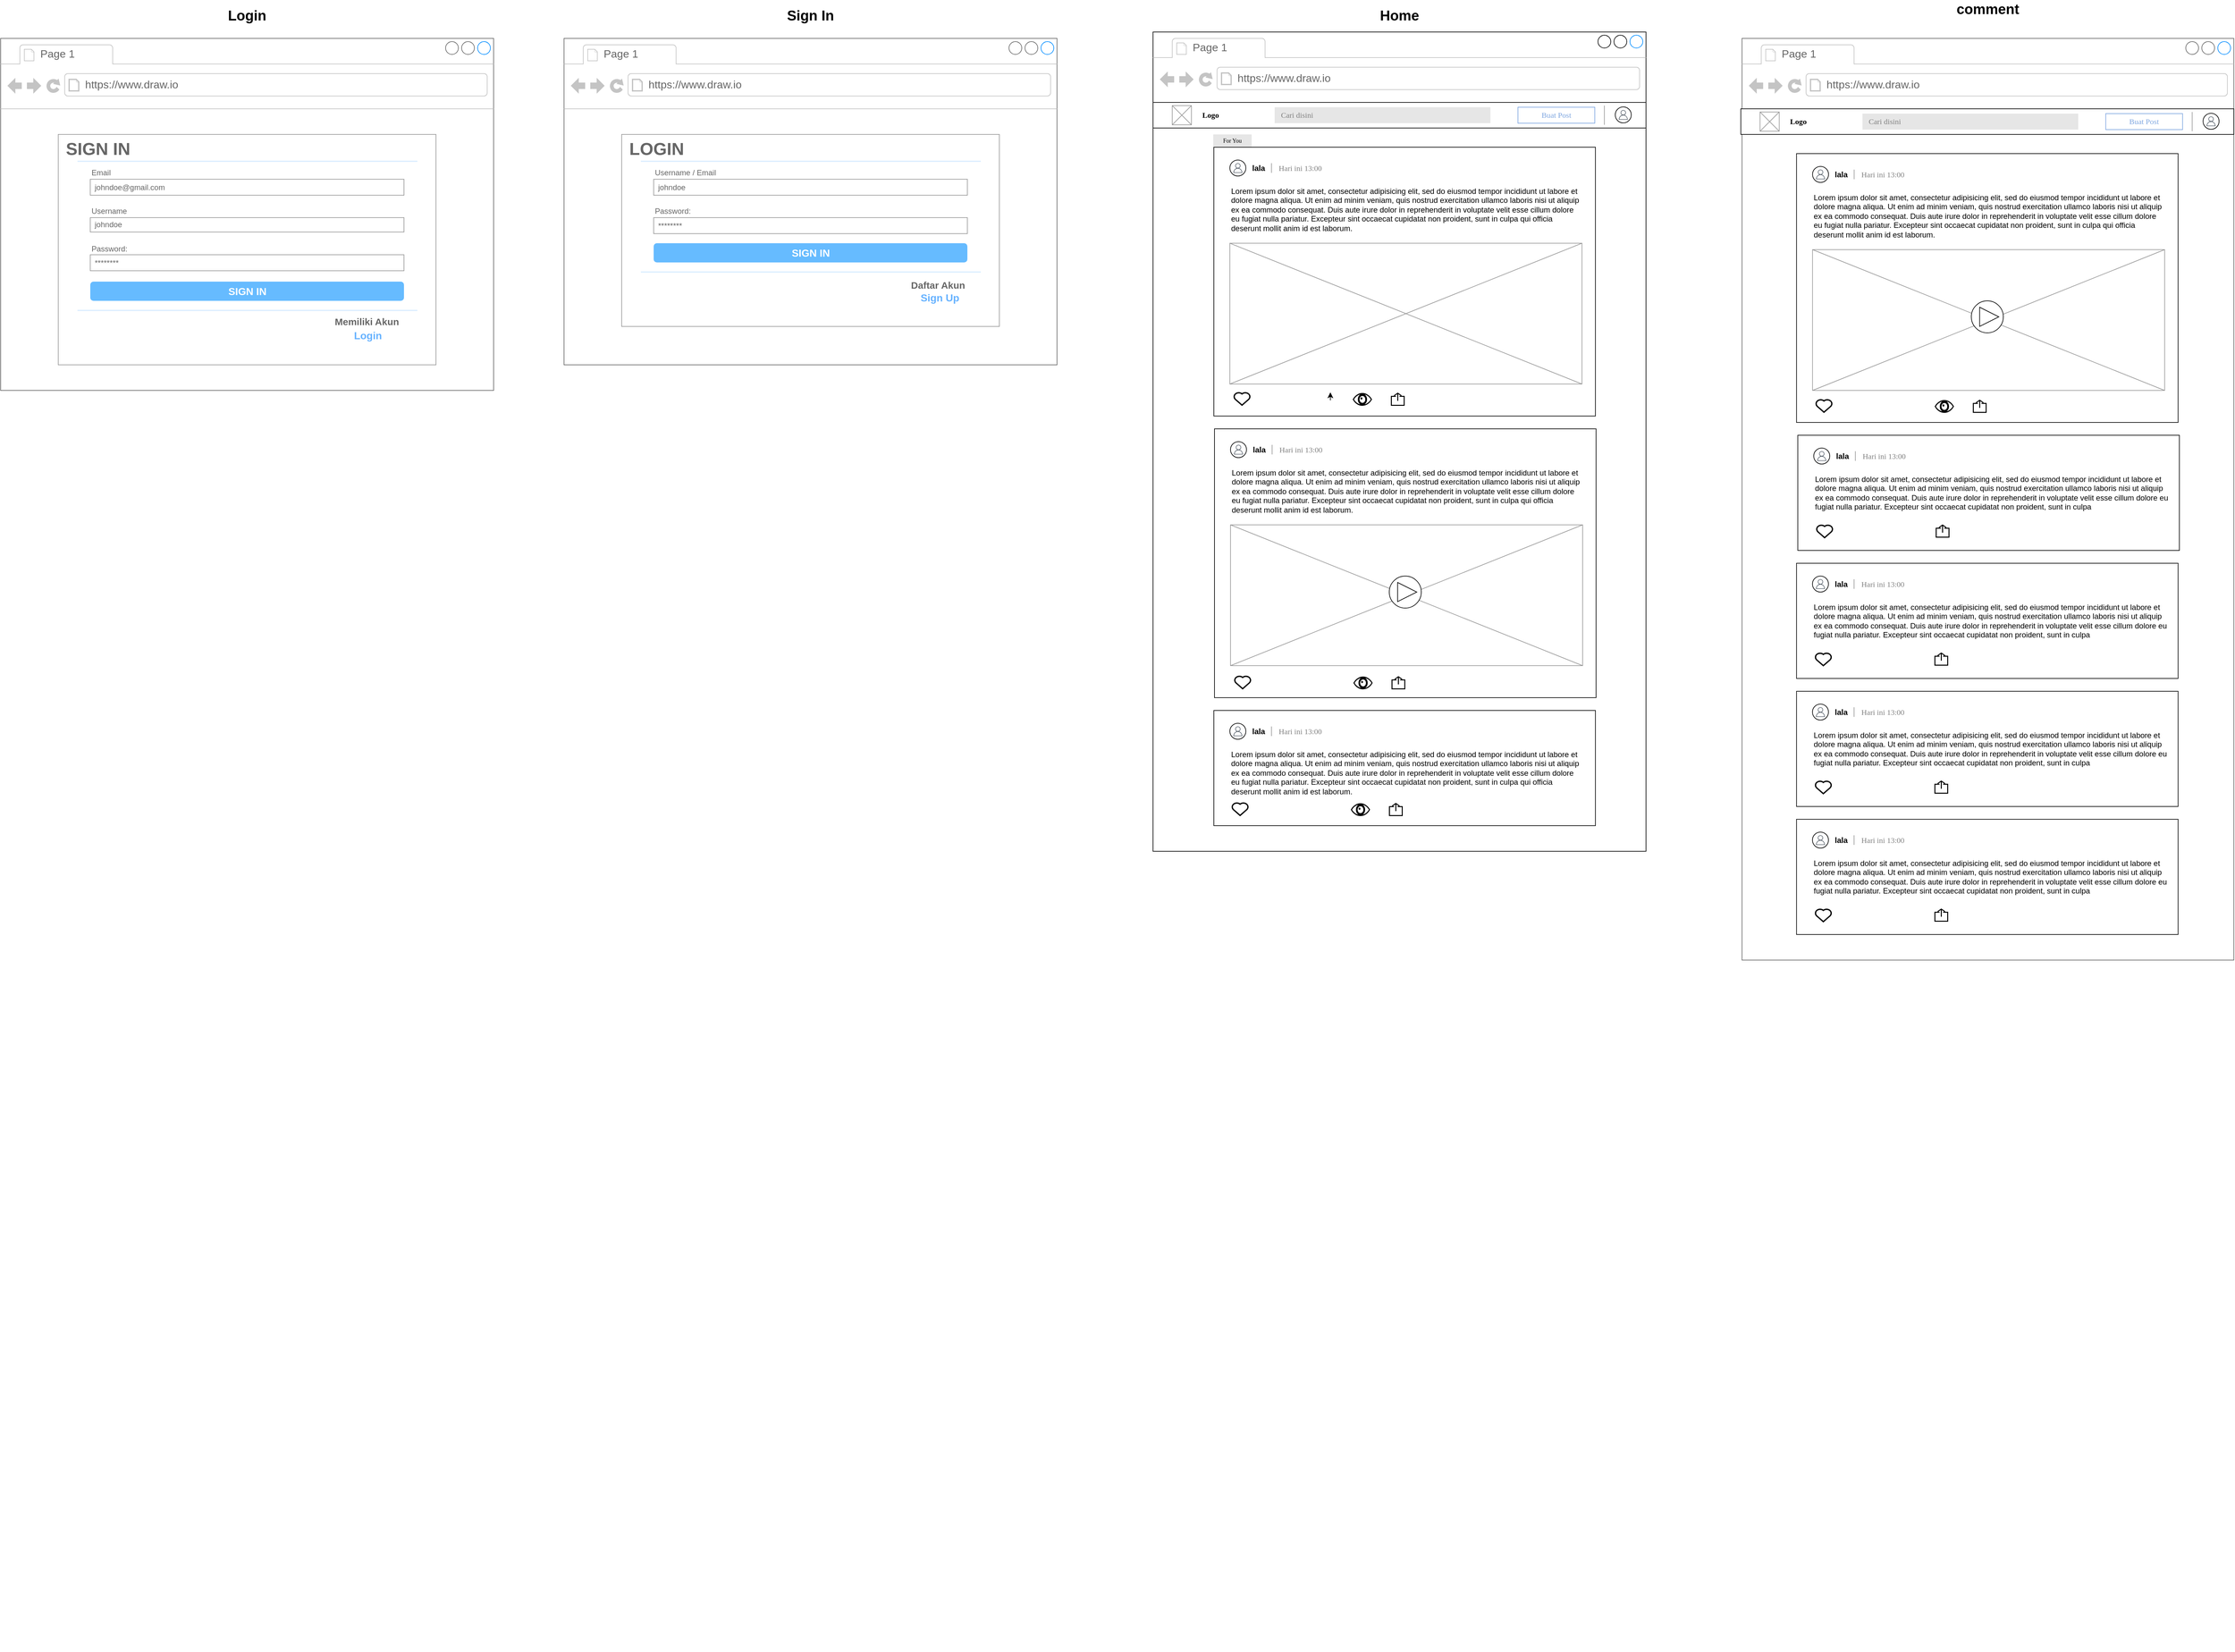 <mxfile version="24.8.3">
  <diagram name="Halaman-1" id="Q9kWaHQqX3te9JWz7AQ6">
    <mxGraphModel dx="7774" dy="3689" grid="1" gridSize="10" guides="1" tooltips="1" connect="1" arrows="1" fold="1" page="1" pageScale="1" pageWidth="827" pageHeight="1169" math="0" shadow="0">
      <root>
        <mxCell id="0" />
        <mxCell id="1" parent="0" />
        <mxCell id="Hyb_VPHY6Jzi_QFygk6Y-4" value="&#xa;  &#xa;    &#xa;      &#xa;        &#xa;        &#xa;&#xa;        &#xa;        &#xa;          &#xa;        &#xa;        &#xa;        &#xa;          &#xa;        &#xa;&#xa;        &#xa;          &#xa;        &#xa;&#xa;        &#xa;          &#xa;        &#xa;&#xa;        &#xa;          &#xa;        &#xa;&#xa;        &#xa;          &#xa;        &#xa;&#xa;        &#xa;        &#xa;          &#xa;        &#xa;        &#xa;        &#xa;          &#xa;        &#xa;&#xa;        &#xa;          &#xa;        &#xa;&#xa;        &#xa;          &#xa;        &#xa;&#xa;        &#xa;          &#xa;        &#xa;&#xa;        &#xa;        &#xa;          &#xa;        &#xa;        &#xa;        &#xa;          &#xa;        &#xa;&#xa;        &#xa;          &#xa;        &#xa;&#xa;        &#xa;          &#xa;        &#xa;&#xa;        &#xa;          &#xa;        &#xa;&#xa;        &#xa;        &#xa;          &#xa;        &#xa;        &#xa;        &#xa;          &#xa;        &#xa;&#xa;        &#xa;          &#xa;        &#xa;&#xa;        &#xa;          &#xa;        &#xa;&#xa;        &#xa;          &#xa;        &#xa;        &#xa;      &#xa;    &#xa;  &#xa;" style="text;whiteSpace=wrap;html=1;" parent="1" vertex="1">
          <mxGeometry y="-330" width="30" height="1760" as="geometry" />
        </mxCell>
        <mxCell id="Hyb_VPHY6Jzi_QFygk6Y-9" value="&#xa;  &#xa;    &#xa;      &#xa;        &#xa;        &#xa;&#xa;        &#xa;        &#xa;          &#xa;        &#xa;        &#xa;        &#xa;          &#xa;        &#xa;&#xa;        &#xa;          &#xa;        &#xa;&#xa;        &#xa;          &#xa;        &#xa;&#xa;        &#xa;          &#xa;        &#xa;&#xa;        &#xa;          &#xa;        &#xa;&#xa;        &#xa;        &#xa;          &#xa;        &#xa;        &#xa;        &#xa;          &#xa;        &#xa;&#xa;        &#xa;          &#xa;        &#xa;&#xa;        &#xa;          &#xa;        &#xa;&#xa;        &#xa;          &#xa;        &#xa;&#xa;        &#xa;        &#xa;          &#xa;        &#xa;        &#xa;        &#xa;          &#xa;        &#xa;&#xa;        &#xa;          &#xa;        &#xa;&#xa;        &#xa;          &#xa;        &#xa;&#xa;        &#xa;          &#xa;        &#xa;&#xa;        &#xa;        &#xa;          &#xa;        &#xa;        &#xa;        &#xa;          &#xa;        &#xa;&#xa;        &#xa;          &#xa;        &#xa;&#xa;        &#xa;          &#xa;        &#xa;&#xa;        &#xa;          &#xa;        &#xa;        &#xa;      &#xa;    &#xa;  &#xa;" style="text;whiteSpace=wrap;html=1;" parent="1" vertex="1">
          <mxGeometry width="30" height="1430" as="geometry" />
        </mxCell>
        <mxCell id="Hyb_VPHY6Jzi_QFygk6Y-70" value="" style="strokeWidth=1;shadow=0;dashed=0;align=center;shape=mxgraph.mockup.containers.browserWindow;rSize=0;strokeColor2=#008cff;strokeColor3=#c4c4c4;mainText=,;recursiveResize=0;fontColor=#FFFFFF;labelBackgroundColor=none;html=1;movable=1;resizable=1;rotatable=1;deletable=1;editable=1;locked=0;connectable=1;" parent="1" vertex="1">
          <mxGeometry x="20" y="-1100" width="770" height="1280" as="geometry" />
        </mxCell>
        <mxCell id="Hyb_VPHY6Jzi_QFygk6Y-71" value="Page 1" style="strokeWidth=1;shadow=0;dashed=0;align=center;html=1;shape=mxgraph.mockup.containers.anchor;fontSize=17;fontColor=#666666;align=left;whiteSpace=wrap;" parent="Hyb_VPHY6Jzi_QFygk6Y-70" vertex="1">
          <mxGeometry x="60" y="12" width="110" height="26" as="geometry" />
        </mxCell>
        <mxCell id="Hyb_VPHY6Jzi_QFygk6Y-72" value="https://www.draw.io" style="strokeWidth=1;shadow=0;dashed=0;align=center;html=1;shape=mxgraph.mockup.containers.anchor;rSize=0;fontSize=17;fontColor=#666666;align=left;" parent="Hyb_VPHY6Jzi_QFygk6Y-70" vertex="1">
          <mxGeometry x="130" y="60" width="250" height="26" as="geometry" />
        </mxCell>
        <mxCell id="vOpVxG7atplBVCTRrsSI-19" value="" style="verticalLabelPosition=bottom;verticalAlign=top;html=1;shape=mxgraph.basic.rect;fillColor2=none;strokeWidth=1;size=20;indent=5;movable=1;resizable=1;rotatable=1;deletable=1;editable=1;locked=0;connectable=1;" vertex="1" parent="Hyb_VPHY6Jzi_QFygk6Y-70">
          <mxGeometry x="96" y="620" width="596" height="420" as="geometry" />
        </mxCell>
        <mxCell id="vOpVxG7atplBVCTRrsSI-20" value="Lorem ipsum dolor sit amet, consectetur adipisicing elit, sed do eiusmod tempor incididunt ut labore et dolore magna aliqua. Ut enim ad minim veniam, quis nostrud exercitation ullamco laboris nisi ut aliquip ex ea commodo consequat. Duis aute irure dolor in reprehenderit in voluptate velit esse cillum dolore eu fugiat nulla pariatur. Excepteur sint occaecat cupidatat non proident, sunt in culpa qui officia deserunt mollit anim id est laborum.&lt;div&gt;&lt;br/&gt;&lt;/div&gt;" style="text;spacingTop=-5;whiteSpace=wrap;html=1;align=left;fontSize=12;fontFamily=Helvetica;fillColor=none;strokeColor=none;" vertex="1" parent="Hyb_VPHY6Jzi_QFygk6Y-70">
          <mxGeometry x="121" y="680" width="550" height="100" as="geometry" />
        </mxCell>
        <mxCell id="vOpVxG7atplBVCTRrsSI-21" value="" style="verticalLabelPosition=bottom;shadow=0;dashed=0;align=center;html=1;verticalAlign=top;strokeWidth=1;shape=mxgraph.mockup.graphics.simpleIcon;strokeColor=#999999;" vertex="1" parent="Hyb_VPHY6Jzi_QFygk6Y-70">
          <mxGeometry x="121" y="770" width="550" height="220" as="geometry" />
        </mxCell>
        <mxCell id="vOpVxG7atplBVCTRrsSI-22" value="" style="verticalLabelPosition=bottom;verticalAlign=top;html=1;shape=mxgraph.basic.heart;strokeWidth=2;" vertex="1" parent="Hyb_VPHY6Jzi_QFygk6Y-70">
          <mxGeometry x="127" y="1006" width="26" height="20" as="geometry" />
        </mxCell>
        <mxCell id="vOpVxG7atplBVCTRrsSI-23" value="" style="shape=image;verticalAlign=top;verticalLabelPosition=bottom;labelBackgroundColor=#ffffff;imageAspect=0;image=https://cdn4.iconfinder.com/data/icons/core-ui-outlined/32/outlined_dislike-128.png;html=1;fontSize=7;" vertex="1" parent="Hyb_VPHY6Jzi_QFygk6Y-70">
          <mxGeometry x="193" y="1006" width="30" height="25" as="geometry" />
        </mxCell>
        <mxCell id="vOpVxG7atplBVCTRrsSI-24" value="" style="shape=image;html=1;verticalAlign=top;verticalLabelPosition=bottom;labelBackgroundColor=#ffffff;imageAspect=0;aspect=fixed;image=https://cdn0.iconfinder.com/data/icons/google-material-design-3-0/48/ic_comment_48px-128.png" vertex="1" parent="Hyb_VPHY6Jzi_QFygk6Y-70">
          <mxGeometry x="253" y="1006" width="25" height="25" as="geometry" />
        </mxCell>
        <mxCell id="vOpVxG7atplBVCTRrsSI-25" value="" style="shape=mxgraph.signs.healthcare.eye;html=1;pointerEvents=1;fillColor=#000000;strokeColor=none;verticalLabelPosition=bottom;verticalAlign=top;align=center;direction=east;strokeWidth=5;" vertex="1" parent="Hyb_VPHY6Jzi_QFygk6Y-70">
          <mxGeometry x="313" y="1007" width="30" height="20" as="geometry" />
        </mxCell>
        <mxCell id="vOpVxG7atplBVCTRrsSI-26" value="" style="html=1;verticalLabelPosition=bottom;align=center;labelBackgroundColor=#ffffff;verticalAlign=top;strokeWidth=1.5;strokeColor=#000000;shadow=0;dashed=0;shape=mxgraph.ios7.icons.share;" vertex="1" parent="Hyb_VPHY6Jzi_QFygk6Y-70">
          <mxGeometry x="373" y="1007" width="20" height="19" as="geometry" />
        </mxCell>
        <mxCell id="vOpVxG7atplBVCTRrsSI-27" value="" style="group" vertex="1" connectable="0" parent="Hyb_VPHY6Jzi_QFygk6Y-70">
          <mxGeometry x="121" y="640" width="145" height="25" as="geometry" />
        </mxCell>
        <mxCell id="vOpVxG7atplBVCTRrsSI-28" value="" style="group" vertex="1" connectable="0" parent="vOpVxG7atplBVCTRrsSI-27">
          <mxGeometry width="30" height="25" as="geometry" />
        </mxCell>
        <mxCell id="vOpVxG7atplBVCTRrsSI-29" value="" style="ellipse;whiteSpace=wrap;html=1;aspect=fixed;" vertex="1" parent="vOpVxG7atplBVCTRrsSI-28">
          <mxGeometry width="25" height="25" as="geometry" />
        </mxCell>
        <mxCell id="vOpVxG7atplBVCTRrsSI-30" value="" style="sketch=0;outlineConnect=0;fontColor=#232F3E;gradientColor=none;fillColor=#232F3D;strokeColor=none;dashed=0;verticalLabelPosition=bottom;verticalAlign=top;align=center;html=1;fontSize=12;fontStyle=0;aspect=fixed;pointerEvents=1;shape=mxgraph.aws4.user;" vertex="1" parent="vOpVxG7atplBVCTRrsSI-28">
          <mxGeometry x="5" y="5" width="15" height="15" as="geometry" />
        </mxCell>
        <mxCell id="vOpVxG7atplBVCTRrsSI-31" value="lala" style="text;html=1;align=center;verticalAlign=middle;whiteSpace=wrap;rounded=0;fontFamily=Helvetica;fontStyle=1" vertex="1" parent="vOpVxG7atplBVCTRrsSI-27">
          <mxGeometry x="30" y="6.25" width="30" height="12.5" as="geometry" />
        </mxCell>
        <mxCell id="vOpVxG7atplBVCTRrsSI-32" value="&lt;font face=&quot;Times New Roman&quot;&gt;Hari ini 13:00&lt;/font&gt;" style="text;html=1;align=center;verticalAlign=middle;whiteSpace=wrap;rounded=0;fontColor=#808080;" vertex="1" parent="vOpVxG7atplBVCTRrsSI-27">
          <mxGeometry x="75" y="3.75" width="70" height="17.5" as="geometry" />
        </mxCell>
        <mxCell id="vOpVxG7atplBVCTRrsSI-33" value="" style="verticalLabelPosition=bottom;shadow=0;dashed=0;align=center;html=1;verticalAlign=top;strokeWidth=1;shape=mxgraph.mockup.markup.line;strokeColor=#999999;direction=north;" vertex="1" parent="vOpVxG7atplBVCTRrsSI-27">
          <mxGeometry x="60" y="5" width="10" height="15" as="geometry" />
        </mxCell>
        <mxCell id="vOpVxG7atplBVCTRrsSI-42" value="" style="group" vertex="1" connectable="0" parent="Hyb_VPHY6Jzi_QFygk6Y-70">
          <mxGeometry x="369" y="850" width="50" height="50" as="geometry" />
        </mxCell>
        <mxCell id="vOpVxG7atplBVCTRrsSI-39" value="" style="ellipse;whiteSpace=wrap;html=1;aspect=fixed;" vertex="1" parent="vOpVxG7atplBVCTRrsSI-42">
          <mxGeometry width="50" height="50" as="geometry" />
        </mxCell>
        <mxCell id="vOpVxG7atplBVCTRrsSI-38" value="" style="triangle;whiteSpace=wrap;html=1;strokeWidth=1.0;" vertex="1" parent="vOpVxG7atplBVCTRrsSI-42">
          <mxGeometry x="13" y="10" width="30" height="30" as="geometry" />
        </mxCell>
        <mxCell id="vOpVxG7atplBVCTRrsSI-60" value="" style="verticalLabelPosition=bottom;verticalAlign=top;html=1;shape=mxgraph.basic.rect;fillColor2=none;strokeWidth=1;size=20;indent=5;movable=1;resizable=1;rotatable=1;deletable=1;editable=1;locked=0;connectable=1;" vertex="1" parent="Hyb_VPHY6Jzi_QFygk6Y-70">
          <mxGeometry x="95" y="1060" width="596" height="180" as="geometry" />
        </mxCell>
        <mxCell id="vOpVxG7atplBVCTRrsSI-61" value="Lorem ipsum dolor sit amet, consectetur adipisicing elit, sed do eiusmod tempor incididunt ut labore et dolore magna aliqua. Ut enim ad minim veniam, quis nostrud exercitation ullamco laboris nisi ut aliquip ex ea commodo consequat. Duis aute irure dolor in reprehenderit in voluptate velit esse cillum dolore eu fugiat nulla pariatur. Excepteur sint occaecat cupidatat non proident, sunt in culpa qui officia deserunt mollit anim id est laborum.&lt;div&gt;&lt;br/&gt;&lt;/div&gt;" style="text;spacingTop=-5;whiteSpace=wrap;html=1;align=left;fontSize=12;fontFamily=Helvetica;fillColor=none;strokeColor=none;" vertex="1" parent="Hyb_VPHY6Jzi_QFygk6Y-70">
          <mxGeometry x="120" y="1120" width="550" height="100" as="geometry" />
        </mxCell>
        <mxCell id="vOpVxG7atplBVCTRrsSI-63" value="" style="verticalLabelPosition=bottom;verticalAlign=top;html=1;shape=mxgraph.basic.heart;strokeWidth=2;" vertex="1" parent="Hyb_VPHY6Jzi_QFygk6Y-70">
          <mxGeometry x="123" y="1204" width="26" height="20" as="geometry" />
        </mxCell>
        <mxCell id="vOpVxG7atplBVCTRrsSI-64" value="" style="shape=image;verticalAlign=top;verticalLabelPosition=bottom;labelBackgroundColor=#ffffff;imageAspect=0;image=https://cdn4.iconfinder.com/data/icons/core-ui-outlined/32/outlined_dislike-128.png;html=1;fontSize=7;" vertex="1" parent="Hyb_VPHY6Jzi_QFygk6Y-70">
          <mxGeometry x="189" y="1204" width="30" height="25" as="geometry" />
        </mxCell>
        <mxCell id="vOpVxG7atplBVCTRrsSI-65" value="" style="shape=image;html=1;verticalAlign=top;verticalLabelPosition=bottom;labelBackgroundColor=#ffffff;imageAspect=0;aspect=fixed;image=https://cdn0.iconfinder.com/data/icons/google-material-design-3-0/48/ic_comment_48px-128.png" vertex="1" parent="Hyb_VPHY6Jzi_QFygk6Y-70">
          <mxGeometry x="249" y="1204" width="25" height="25" as="geometry" />
        </mxCell>
        <mxCell id="vOpVxG7atplBVCTRrsSI-66" value="" style="shape=mxgraph.signs.healthcare.eye;html=1;pointerEvents=1;fillColor=#000000;strokeColor=none;verticalLabelPosition=bottom;verticalAlign=top;align=center;direction=east;strokeWidth=5;" vertex="1" parent="Hyb_VPHY6Jzi_QFygk6Y-70">
          <mxGeometry x="309" y="1205" width="30" height="20" as="geometry" />
        </mxCell>
        <mxCell id="vOpVxG7atplBVCTRrsSI-67" value="" style="html=1;verticalLabelPosition=bottom;align=center;labelBackgroundColor=#ffffff;verticalAlign=top;strokeWidth=1.5;strokeColor=#000000;shadow=0;dashed=0;shape=mxgraph.ios7.icons.share;" vertex="1" parent="Hyb_VPHY6Jzi_QFygk6Y-70">
          <mxGeometry x="369" y="1205" width="20" height="19" as="geometry" />
        </mxCell>
        <mxCell id="vOpVxG7atplBVCTRrsSI-68" value="" style="group" vertex="1" connectable="0" parent="Hyb_VPHY6Jzi_QFygk6Y-70">
          <mxGeometry x="120" y="1080" width="145" height="25" as="geometry" />
        </mxCell>
        <mxCell id="vOpVxG7atplBVCTRrsSI-69" value="" style="group" vertex="1" connectable="0" parent="vOpVxG7atplBVCTRrsSI-68">
          <mxGeometry width="30" height="25" as="geometry" />
        </mxCell>
        <mxCell id="vOpVxG7atplBVCTRrsSI-70" value="" style="ellipse;whiteSpace=wrap;html=1;aspect=fixed;" vertex="1" parent="vOpVxG7atplBVCTRrsSI-69">
          <mxGeometry width="25" height="25" as="geometry" />
        </mxCell>
        <mxCell id="vOpVxG7atplBVCTRrsSI-71" value="" style="sketch=0;outlineConnect=0;fontColor=#232F3E;gradientColor=none;fillColor=#232F3D;strokeColor=none;dashed=0;verticalLabelPosition=bottom;verticalAlign=top;align=center;html=1;fontSize=12;fontStyle=0;aspect=fixed;pointerEvents=1;shape=mxgraph.aws4.user;" vertex="1" parent="vOpVxG7atplBVCTRrsSI-69">
          <mxGeometry x="5" y="5" width="15" height="15" as="geometry" />
        </mxCell>
        <mxCell id="vOpVxG7atplBVCTRrsSI-72" value="lala" style="text;html=1;align=center;verticalAlign=middle;whiteSpace=wrap;rounded=0;fontFamily=Helvetica;fontStyle=1" vertex="1" parent="vOpVxG7atplBVCTRrsSI-68">
          <mxGeometry x="30" y="6.25" width="30" height="12.5" as="geometry" />
        </mxCell>
        <mxCell id="vOpVxG7atplBVCTRrsSI-73" value="&lt;font face=&quot;Times New Roman&quot;&gt;Hari ini 13:00&lt;/font&gt;" style="text;html=1;align=center;verticalAlign=middle;whiteSpace=wrap;rounded=0;fontColor=#808080;" vertex="1" parent="vOpVxG7atplBVCTRrsSI-68">
          <mxGeometry x="75" y="3.75" width="70" height="17.5" as="geometry" />
        </mxCell>
        <mxCell id="vOpVxG7atplBVCTRrsSI-74" value="" style="verticalLabelPosition=bottom;shadow=0;dashed=0;align=center;html=1;verticalAlign=top;strokeWidth=1;shape=mxgraph.mockup.markup.line;strokeColor=#999999;direction=north;" vertex="1" parent="vOpVxG7atplBVCTRrsSI-68">
          <mxGeometry x="60" y="5" width="10" height="15" as="geometry" />
        </mxCell>
        <mxCell id="Hyb_VPHY6Jzi_QFygk6Y-87" value="" style="rounded=0;whiteSpace=wrap;html=1;" parent="1" vertex="1">
          <mxGeometry x="20" y="-990" width="770" height="40" as="geometry" />
        </mxCell>
        <mxCell id="Hyb_VPHY6Jzi_QFygk6Y-88" value="" style="verticalLabelPosition=bottom;shadow=0;dashed=0;align=center;html=1;verticalAlign=top;strokeWidth=1;shape=mxgraph.mockup.graphics.simpleIcon;strokeColor=#999999;" parent="1" vertex="1">
          <mxGeometry x="50" y="-985" width="30" height="30" as="geometry" />
        </mxCell>
        <mxCell id="Hyb_VPHY6Jzi_QFygk6Y-97" value="" style="verticalLabelPosition=bottom;shadow=0;dashed=0;align=center;html=1;verticalAlign=top;strokeWidth=1;shape=mxgraph.mockup.markup.line;strokeColor=#999999;direction=north;" parent="1" vertex="1">
          <mxGeometry x="720" y="-985" width="10" height="30" as="geometry" />
        </mxCell>
        <mxCell id="Hyb_VPHY6Jzi_QFygk6Y-106" value="" style="group" parent="1" vertex="1" connectable="0">
          <mxGeometry x="590" y="-985" width="120" height="30" as="geometry" />
        </mxCell>
        <mxCell id="Hyb_VPHY6Jzi_QFygk6Y-90" value="" style="rounded=0;whiteSpace=wrap;html=1;strokeColor=#7EA6E0;" parent="Hyb_VPHY6Jzi_QFygk6Y-106" vertex="1">
          <mxGeometry y="2.5" width="120" height="25" as="geometry" />
        </mxCell>
        <mxCell id="Hyb_VPHY6Jzi_QFygk6Y-91" value="&lt;font face=&quot;Times New Roman&quot; color=&quot;#7ea6e0&quot;&gt;Buat Post&lt;/font&gt;" style="text;html=1;align=center;verticalAlign=middle;whiteSpace=wrap;rounded=0;" parent="Hyb_VPHY6Jzi_QFygk6Y-106" vertex="1">
          <mxGeometry x="25" width="70" height="30" as="geometry" />
        </mxCell>
        <mxCell id="Hyb_VPHY6Jzi_QFygk6Y-89" value="" style="rounded=0;whiteSpace=wrap;html=1;fillColor=#E6E6E6;strokeColor=none;fontColor=#666666;" parent="1" vertex="1">
          <mxGeometry x="210" y="-982.5" width="337" height="25" as="geometry" />
        </mxCell>
        <mxCell id="Hyb_VPHY6Jzi_QFygk6Y-103" value="" style="group" parent="1" vertex="1" connectable="0">
          <mxGeometry x="742" y="-983" width="30" height="25" as="geometry" />
        </mxCell>
        <mxCell id="Hyb_VPHY6Jzi_QFygk6Y-102" value="" style="ellipse;whiteSpace=wrap;html=1;aspect=fixed;" parent="Hyb_VPHY6Jzi_QFygk6Y-103" vertex="1">
          <mxGeometry width="25" height="25" as="geometry" />
        </mxCell>
        <mxCell id="Hyb_VPHY6Jzi_QFygk6Y-101" value="" style="sketch=0;outlineConnect=0;fontColor=#232F3E;gradientColor=none;fillColor=#232F3D;strokeColor=none;dashed=0;verticalLabelPosition=bottom;verticalAlign=top;align=center;html=1;fontSize=12;fontStyle=0;aspect=fixed;pointerEvents=1;shape=mxgraph.aws4.user;" parent="Hyb_VPHY6Jzi_QFygk6Y-103" vertex="1">
          <mxGeometry x="5" y="5" width="15" height="15" as="geometry" />
        </mxCell>
        <mxCell id="Hyb_VPHY6Jzi_QFygk6Y-107" value="&lt;font face=&quot;Times New Roman&quot;&gt;Cari disini&lt;/font&gt;" style="text;html=1;align=center;verticalAlign=middle;whiteSpace=wrap;rounded=0;fontColor=#808080;" parent="1" vertex="1">
          <mxGeometry x="210" y="-985.5" width="70" height="30" as="geometry" />
        </mxCell>
        <mxCell id="Hyb_VPHY6Jzi_QFygk6Y-108" value="&lt;font face=&quot;Times New Roman&quot;&gt;&lt;b&gt;Logo&lt;/b&gt;&lt;/font&gt;" style="text;html=1;align=center;verticalAlign=middle;whiteSpace=wrap;rounded=0;" parent="1" vertex="1">
          <mxGeometry x="80" y="-985" width="60" height="30" as="geometry" />
        </mxCell>
        <mxCell id="Hyb_VPHY6Jzi_QFygk6Y-111" value="" style="rounded=0;whiteSpace=wrap;html=1;fillColor=#E6E6E6;strokeColor=none;" parent="1" vertex="1">
          <mxGeometry x="114" y="-940" width="60" height="20" as="geometry" />
        </mxCell>
        <mxCell id="Hyb_VPHY6Jzi_QFygk6Y-112" value="For You" style="text;html=1;align=center;verticalAlign=middle;whiteSpace=wrap;rounded=0;fontFamily=Times New Roman;fontSize=9;" parent="1" vertex="1">
          <mxGeometry x="121" y="-937.5" width="46" height="15" as="geometry" />
        </mxCell>
        <mxCell id="Hyb_VPHY6Jzi_QFygk6Y-116" value="" style="verticalLabelPosition=bottom;verticalAlign=top;html=1;shape=mxgraph.basic.rect;fillColor2=none;strokeWidth=1;size=20;indent=5;movable=1;resizable=1;rotatable=1;deletable=1;editable=1;locked=0;connectable=1;container=0;" parent="1" vertex="1">
          <mxGeometry x="115" y="-920" width="596" height="420" as="geometry" />
        </mxCell>
        <mxCell id="Hyb_VPHY6Jzi_QFygk6Y-119" value="Lorem ipsum dolor sit amet, consectetur adipisicing elit, sed do eiusmod tempor incididunt ut labore et dolore magna aliqua. Ut enim ad minim veniam, quis nostrud exercitation ullamco laboris nisi ut aliquip ex ea commodo consequat. Duis aute irure dolor in reprehenderit in voluptate velit esse cillum dolore eu fugiat nulla pariatur. Excepteur sint occaecat cupidatat non proident, sunt in culpa qui officia deserunt mollit anim id est laborum.&lt;div&gt;&lt;br/&gt;&lt;/div&gt;" style="text;spacingTop=-5;whiteSpace=wrap;html=1;align=left;fontSize=12;fontFamily=Helvetica;fillColor=none;strokeColor=none;" parent="1" vertex="1">
          <mxGeometry x="140" y="-860" width="550" height="100" as="geometry" />
        </mxCell>
        <mxCell id="Hyb_VPHY6Jzi_QFygk6Y-120" value="" style="verticalLabelPosition=bottom;shadow=0;dashed=0;align=center;html=1;verticalAlign=top;strokeWidth=1;shape=mxgraph.mockup.graphics.simpleIcon;strokeColor=#999999;" parent="1" vertex="1">
          <mxGeometry x="140" y="-770" width="550" height="220" as="geometry" />
        </mxCell>
        <mxCell id="Hyb_VPHY6Jzi_QFygk6Y-132" value="&lt;font style=&quot;font-size: 22px;&quot;&gt;&lt;b&gt;Home&lt;/b&gt;&lt;/font&gt;" style="text;html=1;align=center;verticalAlign=middle;whiteSpace=wrap;rounded=0;" parent="1" vertex="1">
          <mxGeometry x="375" y="-1140" width="60" height="30" as="geometry" />
        </mxCell>
        <mxCell id="vOpVxG7atplBVCTRrsSI-5" value="" style="group" vertex="1" connectable="0" parent="1">
          <mxGeometry x="140" y="-900" width="145" height="25" as="geometry" />
        </mxCell>
        <mxCell id="Hyb_VPHY6Jzi_QFygk6Y-113" value="" style="group" parent="vOpVxG7atplBVCTRrsSI-5" vertex="1" connectable="0">
          <mxGeometry width="30" height="25" as="geometry" />
        </mxCell>
        <mxCell id="Hyb_VPHY6Jzi_QFygk6Y-114" value="" style="ellipse;whiteSpace=wrap;html=1;aspect=fixed;" parent="Hyb_VPHY6Jzi_QFygk6Y-113" vertex="1">
          <mxGeometry width="25" height="25" as="geometry" />
        </mxCell>
        <mxCell id="Hyb_VPHY6Jzi_QFygk6Y-115" value="" style="sketch=0;outlineConnect=0;fontColor=#232F3E;gradientColor=none;fillColor=#232F3D;strokeColor=none;dashed=0;verticalLabelPosition=bottom;verticalAlign=top;align=center;html=1;fontSize=12;fontStyle=0;aspect=fixed;pointerEvents=1;shape=mxgraph.aws4.user;" parent="Hyb_VPHY6Jzi_QFygk6Y-113" vertex="1">
          <mxGeometry x="5" y="5" width="15" height="15" as="geometry" />
        </mxCell>
        <mxCell id="Hyb_VPHY6Jzi_QFygk6Y-117" value="lala" style="text;html=1;align=center;verticalAlign=middle;whiteSpace=wrap;rounded=0;fontFamily=Helvetica;fontStyle=1" parent="vOpVxG7atplBVCTRrsSI-5" vertex="1">
          <mxGeometry x="30" y="6.25" width="30" height="12.5" as="geometry" />
        </mxCell>
        <mxCell id="Hyb_VPHY6Jzi_QFygk6Y-118" value="&lt;font face=&quot;Times New Roman&quot;&gt;Hari ini 13:00&lt;/font&gt;" style="text;html=1;align=center;verticalAlign=middle;whiteSpace=wrap;rounded=0;fontColor=#808080;" parent="vOpVxG7atplBVCTRrsSI-5" vertex="1">
          <mxGeometry x="75" y="3.75" width="70" height="17.5" as="geometry" />
        </mxCell>
        <mxCell id="vOpVxG7atplBVCTRrsSI-4" value="" style="verticalLabelPosition=bottom;shadow=0;dashed=0;align=center;html=1;verticalAlign=top;strokeWidth=1;shape=mxgraph.mockup.markup.line;strokeColor=#999999;direction=north;" vertex="1" parent="vOpVxG7atplBVCTRrsSI-5">
          <mxGeometry x="60" y="5" width="10" height="15" as="geometry" />
        </mxCell>
        <mxCell id="vOpVxG7atplBVCTRrsSI-96" value="" style="strokeWidth=1;shadow=0;dashed=0;align=center;html=1;shape=mxgraph.mockup.containers.browserWindow;rSize=0;strokeColor=#666666;strokeColor2=#008cff;strokeColor3=#c4c4c4;mainText=,;recursiveResize=0;" vertex="1" parent="1">
          <mxGeometry x="940" y="-1090" width="768.13" height="1440" as="geometry" />
        </mxCell>
        <mxCell id="vOpVxG7atplBVCTRrsSI-97" value="Page 1" style="strokeWidth=1;shadow=0;dashed=0;align=center;html=1;shape=mxgraph.mockup.containers.anchor;fontSize=17;fontColor=#666666;align=left;whiteSpace=wrap;" vertex="1" parent="vOpVxG7atplBVCTRrsSI-96">
          <mxGeometry x="60" y="12" width="110" height="26" as="geometry" />
        </mxCell>
        <mxCell id="vOpVxG7atplBVCTRrsSI-98" value="https://www.draw.io" style="strokeWidth=1;shadow=0;dashed=0;align=center;html=1;shape=mxgraph.mockup.containers.anchor;rSize=0;fontSize=17;fontColor=#666666;align=left;" vertex="1" parent="vOpVxG7atplBVCTRrsSI-96">
          <mxGeometry x="130" y="60" width="250" height="26" as="geometry" />
        </mxCell>
        <mxCell id="vOpVxG7atplBVCTRrsSI-99" value="" style="rounded=0;whiteSpace=wrap;html=1;" vertex="1" parent="vOpVxG7atplBVCTRrsSI-96">
          <mxGeometry x="-1.87" y="110" width="770" height="40" as="geometry" />
        </mxCell>
        <mxCell id="vOpVxG7atplBVCTRrsSI-100" value="" style="verticalLabelPosition=bottom;shadow=0;dashed=0;align=center;html=1;verticalAlign=top;strokeWidth=1;shape=mxgraph.mockup.graphics.simpleIcon;strokeColor=#999999;" vertex="1" parent="vOpVxG7atplBVCTRrsSI-96">
          <mxGeometry x="28.13" y="115" width="30" height="30" as="geometry" />
        </mxCell>
        <mxCell id="vOpVxG7atplBVCTRrsSI-101" value="" style="verticalLabelPosition=bottom;shadow=0;dashed=0;align=center;html=1;verticalAlign=top;strokeWidth=1;shape=mxgraph.mockup.markup.line;strokeColor=#999999;direction=north;" vertex="1" parent="vOpVxG7atplBVCTRrsSI-96">
          <mxGeometry x="698.13" y="115" width="10" height="30" as="geometry" />
        </mxCell>
        <mxCell id="vOpVxG7atplBVCTRrsSI-102" value="" style="group" vertex="1" connectable="0" parent="vOpVxG7atplBVCTRrsSI-96">
          <mxGeometry x="568.13" y="115" width="120" height="30" as="geometry" />
        </mxCell>
        <mxCell id="vOpVxG7atplBVCTRrsSI-103" value="" style="rounded=0;whiteSpace=wrap;html=1;strokeColor=#7EA6E0;" vertex="1" parent="vOpVxG7atplBVCTRrsSI-102">
          <mxGeometry y="2.5" width="120" height="25" as="geometry" />
        </mxCell>
        <mxCell id="vOpVxG7atplBVCTRrsSI-104" value="&lt;font face=&quot;Times New Roman&quot; color=&quot;#7ea6e0&quot;&gt;Buat Post&lt;/font&gt;" style="text;html=1;align=center;verticalAlign=middle;whiteSpace=wrap;rounded=0;" vertex="1" parent="vOpVxG7atplBVCTRrsSI-102">
          <mxGeometry x="25" width="70" height="30" as="geometry" />
        </mxCell>
        <mxCell id="vOpVxG7atplBVCTRrsSI-105" value="" style="rounded=0;whiteSpace=wrap;html=1;fillColor=#E6E6E6;strokeColor=none;fontColor=#666666;" vertex="1" parent="vOpVxG7atplBVCTRrsSI-96">
          <mxGeometry x="188.13" y="117.5" width="337" height="25" as="geometry" />
        </mxCell>
        <mxCell id="vOpVxG7atplBVCTRrsSI-106" value="" style="group" vertex="1" connectable="0" parent="vOpVxG7atplBVCTRrsSI-96">
          <mxGeometry x="720.13" y="117" width="30" height="25" as="geometry" />
        </mxCell>
        <mxCell id="vOpVxG7atplBVCTRrsSI-107" value="" style="ellipse;whiteSpace=wrap;html=1;aspect=fixed;" vertex="1" parent="vOpVxG7atplBVCTRrsSI-106">
          <mxGeometry width="25" height="25" as="geometry" />
        </mxCell>
        <mxCell id="vOpVxG7atplBVCTRrsSI-108" value="" style="sketch=0;outlineConnect=0;fontColor=#232F3E;gradientColor=none;fillColor=#232F3D;strokeColor=none;dashed=0;verticalLabelPosition=bottom;verticalAlign=top;align=center;html=1;fontSize=12;fontStyle=0;aspect=fixed;pointerEvents=1;shape=mxgraph.aws4.user;" vertex="1" parent="vOpVxG7atplBVCTRrsSI-106">
          <mxGeometry x="5" y="5" width="15" height="15" as="geometry" />
        </mxCell>
        <mxCell id="vOpVxG7atplBVCTRrsSI-109" value="&lt;font face=&quot;Times New Roman&quot;&gt;Cari disini&lt;/font&gt;" style="text;html=1;align=center;verticalAlign=middle;whiteSpace=wrap;rounded=0;fontColor=#808080;" vertex="1" parent="vOpVxG7atplBVCTRrsSI-96">
          <mxGeometry x="188.13" y="114.5" width="70" height="30" as="geometry" />
        </mxCell>
        <mxCell id="vOpVxG7atplBVCTRrsSI-110" value="&lt;font face=&quot;Times New Roman&quot;&gt;&lt;b&gt;Logo&lt;/b&gt;&lt;/font&gt;" style="text;html=1;align=center;verticalAlign=middle;whiteSpace=wrap;rounded=0;" vertex="1" parent="vOpVxG7atplBVCTRrsSI-96">
          <mxGeometry x="58.13" y="115" width="60" height="30" as="geometry" />
        </mxCell>
        <mxCell id="vOpVxG7atplBVCTRrsSI-78" value="" style="verticalLabelPosition=bottom;verticalAlign=top;html=1;shape=mxgraph.basic.rect;fillColor2=none;strokeWidth=1;size=20;indent=5;movable=1;resizable=1;rotatable=1;deletable=1;editable=1;locked=0;connectable=1;" vertex="1" parent="vOpVxG7atplBVCTRrsSI-96">
          <mxGeometry x="85.13" y="180" width="596" height="420" as="geometry" />
        </mxCell>
        <mxCell id="vOpVxG7atplBVCTRrsSI-79" value="Lorem ipsum dolor sit amet, consectetur adipisicing elit, sed do eiusmod tempor incididunt ut labore et dolore magna aliqua. Ut enim ad minim veniam, quis nostrud exercitation ullamco laboris nisi ut aliquip ex ea commodo consequat. Duis aute irure dolor in reprehenderit in voluptate velit esse cillum dolore eu fugiat nulla pariatur. Excepteur sint occaecat cupidatat non proident, sunt in culpa qui officia deserunt mollit anim id est laborum.&lt;div&gt;&lt;br/&gt;&lt;/div&gt;" style="text;spacingTop=-5;whiteSpace=wrap;html=1;align=left;fontSize=12;fontFamily=Helvetica;fillColor=none;strokeColor=none;" vertex="1" parent="vOpVxG7atplBVCTRrsSI-96">
          <mxGeometry x="110.13" y="240" width="550" height="100" as="geometry" />
        </mxCell>
        <mxCell id="vOpVxG7atplBVCTRrsSI-80" value="" style="verticalLabelPosition=bottom;shadow=0;dashed=0;align=center;html=1;verticalAlign=top;strokeWidth=1;shape=mxgraph.mockup.graphics.simpleIcon;strokeColor=#999999;" vertex="1" parent="vOpVxG7atplBVCTRrsSI-96">
          <mxGeometry x="110.13" y="330" width="550" height="220" as="geometry" />
        </mxCell>
        <mxCell id="vOpVxG7atplBVCTRrsSI-86" value="" style="group" vertex="1" connectable="0" parent="vOpVxG7atplBVCTRrsSI-96">
          <mxGeometry x="110.13" y="200" width="145" height="25" as="geometry" />
        </mxCell>
        <mxCell id="vOpVxG7atplBVCTRrsSI-87" value="" style="group" vertex="1" connectable="0" parent="vOpVxG7atplBVCTRrsSI-86">
          <mxGeometry width="30" height="25" as="geometry" />
        </mxCell>
        <mxCell id="vOpVxG7atplBVCTRrsSI-88" value="" style="ellipse;whiteSpace=wrap;html=1;aspect=fixed;" vertex="1" parent="vOpVxG7atplBVCTRrsSI-87">
          <mxGeometry width="25" height="25" as="geometry" />
        </mxCell>
        <mxCell id="vOpVxG7atplBVCTRrsSI-89" value="" style="sketch=0;outlineConnect=0;fontColor=#232F3E;gradientColor=none;fillColor=#232F3D;strokeColor=none;dashed=0;verticalLabelPosition=bottom;verticalAlign=top;align=center;html=1;fontSize=12;fontStyle=0;aspect=fixed;pointerEvents=1;shape=mxgraph.aws4.user;" vertex="1" parent="vOpVxG7atplBVCTRrsSI-87">
          <mxGeometry x="5" y="5" width="15" height="15" as="geometry" />
        </mxCell>
        <mxCell id="vOpVxG7atplBVCTRrsSI-90" value="lala" style="text;html=1;align=center;verticalAlign=middle;whiteSpace=wrap;rounded=0;fontFamily=Helvetica;fontStyle=1" vertex="1" parent="vOpVxG7atplBVCTRrsSI-86">
          <mxGeometry x="30" y="6.25" width="30" height="12.5" as="geometry" />
        </mxCell>
        <mxCell id="vOpVxG7atplBVCTRrsSI-91" value="&lt;font face=&quot;Times New Roman&quot;&gt;Hari ini 13:00&lt;/font&gt;" style="text;html=1;align=center;verticalAlign=middle;whiteSpace=wrap;rounded=0;fontColor=#808080;" vertex="1" parent="vOpVxG7atplBVCTRrsSI-86">
          <mxGeometry x="75" y="3.75" width="70" height="17.5" as="geometry" />
        </mxCell>
        <mxCell id="vOpVxG7atplBVCTRrsSI-92" value="" style="verticalLabelPosition=bottom;shadow=0;dashed=0;align=center;html=1;verticalAlign=top;strokeWidth=1;shape=mxgraph.mockup.markup.line;strokeColor=#999999;direction=north;" vertex="1" parent="vOpVxG7atplBVCTRrsSI-86">
          <mxGeometry x="60" y="5" width="10" height="15" as="geometry" />
        </mxCell>
        <mxCell id="vOpVxG7atplBVCTRrsSI-93" value="" style="group" vertex="1" connectable="0" parent="vOpVxG7atplBVCTRrsSI-96">
          <mxGeometry x="358.13" y="410" width="50" height="50" as="geometry" />
        </mxCell>
        <mxCell id="vOpVxG7atplBVCTRrsSI-94" value="" style="ellipse;whiteSpace=wrap;html=1;aspect=fixed;" vertex="1" parent="vOpVxG7atplBVCTRrsSI-93">
          <mxGeometry width="50" height="50" as="geometry" />
        </mxCell>
        <mxCell id="vOpVxG7atplBVCTRrsSI-95" value="" style="triangle;whiteSpace=wrap;html=1;strokeWidth=1.0;" vertex="1" parent="vOpVxG7atplBVCTRrsSI-93">
          <mxGeometry x="13" y="10" width="30" height="30" as="geometry" />
        </mxCell>
        <mxCell id="vOpVxG7atplBVCTRrsSI-163" value="" style="group" vertex="1" connectable="0" parent="vOpVxG7atplBVCTRrsSI-96">
          <mxGeometry x="115.0" y="564" width="266" height="25" as="geometry" />
        </mxCell>
        <mxCell id="vOpVxG7atplBVCTRrsSI-81" value="" style="verticalLabelPosition=bottom;verticalAlign=top;html=1;shape=mxgraph.basic.heart;strokeWidth=2;" vertex="1" parent="vOpVxG7atplBVCTRrsSI-163">
          <mxGeometry width="26" height="20" as="geometry" />
        </mxCell>
        <mxCell id="vOpVxG7atplBVCTRrsSI-82" value="" style="shape=image;verticalAlign=top;verticalLabelPosition=bottom;labelBackgroundColor=#ffffff;imageAspect=0;image=https://cdn4.iconfinder.com/data/icons/core-ui-outlined/32/outlined_dislike-128.png;html=1;fontSize=7;" vertex="1" parent="vOpVxG7atplBVCTRrsSI-163">
          <mxGeometry x="66" width="30" height="25" as="geometry" />
        </mxCell>
        <mxCell id="vOpVxG7atplBVCTRrsSI-83" value="" style="shape=image;html=1;verticalAlign=top;verticalLabelPosition=bottom;labelBackgroundColor=#ffffff;imageAspect=0;aspect=fixed;image=https://cdn0.iconfinder.com/data/icons/google-material-design-3-0/48/ic_comment_48px-128.png" vertex="1" parent="vOpVxG7atplBVCTRrsSI-163">
          <mxGeometry x="126" width="25" height="25" as="geometry" />
        </mxCell>
        <mxCell id="vOpVxG7atplBVCTRrsSI-84" value="" style="shape=mxgraph.signs.healthcare.eye;html=1;pointerEvents=1;fillColor=#000000;strokeColor=none;verticalLabelPosition=bottom;verticalAlign=top;align=center;direction=east;strokeWidth=5;" vertex="1" parent="vOpVxG7atplBVCTRrsSI-163">
          <mxGeometry x="186" y="1" width="30" height="20" as="geometry" />
        </mxCell>
        <mxCell id="vOpVxG7atplBVCTRrsSI-85" value="" style="html=1;verticalLabelPosition=bottom;align=center;labelBackgroundColor=#ffffff;verticalAlign=top;strokeWidth=1.5;strokeColor=#000000;shadow=0;dashed=0;shape=mxgraph.ios7.icons.share;" vertex="1" parent="vOpVxG7atplBVCTRrsSI-163">
          <mxGeometry x="246" y="1" width="20" height="19" as="geometry" />
        </mxCell>
        <mxCell id="vOpVxG7atplBVCTRrsSI-124" value="" style="verticalLabelPosition=bottom;verticalAlign=top;html=1;shape=mxgraph.basic.rect;fillColor2=none;strokeWidth=1;size=20;indent=5;movable=1;resizable=1;rotatable=1;deletable=1;editable=1;locked=0;connectable=1;" vertex="1" parent="vOpVxG7atplBVCTRrsSI-96">
          <mxGeometry x="87.13" y="620" width="596" height="180" as="geometry" />
        </mxCell>
        <mxCell id="vOpVxG7atplBVCTRrsSI-141" value="Lorem ipsum dolor sit amet, consectetur adipisicing elit, sed do eiusmod tempor incididunt ut labore et dolore magna aliqua. Ut enim ad minim veniam, quis nostrud exercitation ullamco laboris nisi ut aliquip ex ea commodo consequat. Duis aute irure dolor in reprehenderit in voluptate velit esse cillum dolore eu fugiat nulla pariatur. Excepteur sint occaecat cupidatat non proident, sunt in culpa&amp;nbsp;" style="text;spacingTop=-5;whiteSpace=wrap;html=1;align=left;fontSize=12;fontFamily=Helvetica;fillColor=none;strokeColor=none;" vertex="1" parent="vOpVxG7atplBVCTRrsSI-96">
          <mxGeometry x="112.13" y="680" width="559.87" height="70" as="geometry" />
        </mxCell>
        <mxCell id="vOpVxG7atplBVCTRrsSI-164" value="" style="group" vertex="1" connectable="0" parent="vOpVxG7atplBVCTRrsSI-96">
          <mxGeometry x="116.0" y="760" width="266" height="25" as="geometry" />
        </mxCell>
        <mxCell id="vOpVxG7atplBVCTRrsSI-165" value="" style="verticalLabelPosition=bottom;verticalAlign=top;html=1;shape=mxgraph.basic.heart;strokeWidth=2;" vertex="1" parent="vOpVxG7atplBVCTRrsSI-164">
          <mxGeometry width="26" height="20" as="geometry" />
        </mxCell>
        <mxCell id="vOpVxG7atplBVCTRrsSI-166" value="" style="shape=image;verticalAlign=top;verticalLabelPosition=bottom;labelBackgroundColor=#ffffff;imageAspect=0;image=https://cdn4.iconfinder.com/data/icons/core-ui-outlined/32/outlined_dislike-128.png;html=1;fontSize=7;" vertex="1" parent="vOpVxG7atplBVCTRrsSI-164">
          <mxGeometry x="66" width="30" height="25" as="geometry" />
        </mxCell>
        <mxCell id="vOpVxG7atplBVCTRrsSI-167" value="" style="shape=image;html=1;verticalAlign=top;verticalLabelPosition=bottom;labelBackgroundColor=#ffffff;imageAspect=0;aspect=fixed;image=https://cdn0.iconfinder.com/data/icons/google-material-design-3-0/48/ic_comment_48px-128.png" vertex="1" parent="vOpVxG7atplBVCTRrsSI-164">
          <mxGeometry x="126" width="25" height="25" as="geometry" />
        </mxCell>
        <mxCell id="vOpVxG7atplBVCTRrsSI-169" value="" style="html=1;verticalLabelPosition=bottom;align=center;labelBackgroundColor=#ffffff;verticalAlign=top;strokeWidth=1.5;strokeColor=#000000;shadow=0;dashed=0;shape=mxgraph.ios7.icons.share;" vertex="1" parent="vOpVxG7atplBVCTRrsSI-96">
          <mxGeometry x="303.0" y="760" width="20" height="19" as="geometry" />
        </mxCell>
        <mxCell id="vOpVxG7atplBVCTRrsSI-133" value="" style="group" vertex="1" connectable="0" parent="vOpVxG7atplBVCTRrsSI-96">
          <mxGeometry x="112.0" y="640" width="145" height="25" as="geometry" />
        </mxCell>
        <mxCell id="vOpVxG7atplBVCTRrsSI-134" value="" style="group" vertex="1" connectable="0" parent="vOpVxG7atplBVCTRrsSI-133">
          <mxGeometry width="30" height="25" as="geometry" />
        </mxCell>
        <mxCell id="vOpVxG7atplBVCTRrsSI-135" value="" style="ellipse;whiteSpace=wrap;html=1;aspect=fixed;" vertex="1" parent="vOpVxG7atplBVCTRrsSI-134">
          <mxGeometry width="25" height="25" as="geometry" />
        </mxCell>
        <mxCell id="vOpVxG7atplBVCTRrsSI-136" value="" style="sketch=0;outlineConnect=0;fontColor=#232F3E;gradientColor=none;fillColor=#232F3D;strokeColor=none;dashed=0;verticalLabelPosition=bottom;verticalAlign=top;align=center;html=1;fontSize=12;fontStyle=0;aspect=fixed;pointerEvents=1;shape=mxgraph.aws4.user;" vertex="1" parent="vOpVxG7atplBVCTRrsSI-134">
          <mxGeometry x="5" y="5" width="15" height="15" as="geometry" />
        </mxCell>
        <mxCell id="vOpVxG7atplBVCTRrsSI-137" value="lala" style="text;html=1;align=center;verticalAlign=middle;whiteSpace=wrap;rounded=0;fontFamily=Helvetica;fontStyle=1" vertex="1" parent="vOpVxG7atplBVCTRrsSI-133">
          <mxGeometry x="30" y="6.25" width="30" height="12.5" as="geometry" />
        </mxCell>
        <mxCell id="vOpVxG7atplBVCTRrsSI-138" value="&lt;font face=&quot;Times New Roman&quot;&gt;Hari ini 13:00&lt;/font&gt;" style="text;html=1;align=center;verticalAlign=middle;whiteSpace=wrap;rounded=0;fontColor=#808080;" vertex="1" parent="vOpVxG7atplBVCTRrsSI-133">
          <mxGeometry x="75" y="3.75" width="70" height="17.5" as="geometry" />
        </mxCell>
        <mxCell id="vOpVxG7atplBVCTRrsSI-139" value="" style="verticalLabelPosition=bottom;shadow=0;dashed=0;align=center;html=1;verticalAlign=top;strokeWidth=1;shape=mxgraph.mockup.markup.line;strokeColor=#999999;direction=north;" vertex="1" parent="vOpVxG7atplBVCTRrsSI-133">
          <mxGeometry x="60" y="5" width="10" height="15" as="geometry" />
        </mxCell>
        <mxCell id="vOpVxG7atplBVCTRrsSI-170" value="" style="verticalLabelPosition=bottom;verticalAlign=top;html=1;shape=mxgraph.basic.rect;fillColor2=none;strokeWidth=1;size=20;indent=5;movable=1;resizable=1;rotatable=1;deletable=1;editable=1;locked=0;connectable=1;" vertex="1" parent="vOpVxG7atplBVCTRrsSI-96">
          <mxGeometry x="85.13" y="820" width="596" height="180" as="geometry" />
        </mxCell>
        <mxCell id="vOpVxG7atplBVCTRrsSI-171" value="Lorem ipsum dolor sit amet, consectetur adipisicing elit, sed do eiusmod tempor incididunt ut labore et dolore magna aliqua. Ut enim ad minim veniam, quis nostrud exercitation ullamco laboris nisi ut aliquip ex ea commodo consequat. Duis aute irure dolor in reprehenderit in voluptate velit esse cillum dolore eu fugiat nulla pariatur. Excepteur sint occaecat cupidatat non proident, sunt in culpa&amp;nbsp;" style="text;spacingTop=-5;whiteSpace=wrap;html=1;align=left;fontSize=12;fontFamily=Helvetica;fillColor=none;strokeColor=none;" vertex="1" parent="vOpVxG7atplBVCTRrsSI-96">
          <mxGeometry x="110.13" y="880" width="559.87" height="70" as="geometry" />
        </mxCell>
        <mxCell id="vOpVxG7atplBVCTRrsSI-172" value="" style="group" vertex="1" connectable="0" parent="vOpVxG7atplBVCTRrsSI-96">
          <mxGeometry x="114.0" y="960" width="266" height="25" as="geometry" />
        </mxCell>
        <mxCell id="vOpVxG7atplBVCTRrsSI-173" value="" style="verticalLabelPosition=bottom;verticalAlign=top;html=1;shape=mxgraph.basic.heart;strokeWidth=2;" vertex="1" parent="vOpVxG7atplBVCTRrsSI-172">
          <mxGeometry width="26" height="20" as="geometry" />
        </mxCell>
        <mxCell id="vOpVxG7atplBVCTRrsSI-174" value="" style="shape=image;verticalAlign=top;verticalLabelPosition=bottom;labelBackgroundColor=#ffffff;imageAspect=0;image=https://cdn4.iconfinder.com/data/icons/core-ui-outlined/32/outlined_dislike-128.png;html=1;fontSize=7;" vertex="1" parent="vOpVxG7atplBVCTRrsSI-172">
          <mxGeometry x="66" width="30" height="25" as="geometry" />
        </mxCell>
        <mxCell id="vOpVxG7atplBVCTRrsSI-175" value="" style="shape=image;html=1;verticalAlign=top;verticalLabelPosition=bottom;labelBackgroundColor=#ffffff;imageAspect=0;aspect=fixed;image=https://cdn0.iconfinder.com/data/icons/google-material-design-3-0/48/ic_comment_48px-128.png" vertex="1" parent="vOpVxG7atplBVCTRrsSI-172">
          <mxGeometry x="126" width="25" height="25" as="geometry" />
        </mxCell>
        <mxCell id="vOpVxG7atplBVCTRrsSI-176" value="" style="html=1;verticalLabelPosition=bottom;align=center;labelBackgroundColor=#ffffff;verticalAlign=top;strokeWidth=1.5;strokeColor=#000000;shadow=0;dashed=0;shape=mxgraph.ios7.icons.share;" vertex="1" parent="vOpVxG7atplBVCTRrsSI-96">
          <mxGeometry x="301.0" y="960" width="20" height="19" as="geometry" />
        </mxCell>
        <mxCell id="vOpVxG7atplBVCTRrsSI-177" value="" style="group" vertex="1" connectable="0" parent="vOpVxG7atplBVCTRrsSI-96">
          <mxGeometry x="110.0" y="840" width="145" height="25" as="geometry" />
        </mxCell>
        <mxCell id="vOpVxG7atplBVCTRrsSI-178" value="" style="group" vertex="1" connectable="0" parent="vOpVxG7atplBVCTRrsSI-177">
          <mxGeometry width="30" height="25" as="geometry" />
        </mxCell>
        <mxCell id="vOpVxG7atplBVCTRrsSI-179" value="" style="ellipse;whiteSpace=wrap;html=1;aspect=fixed;" vertex="1" parent="vOpVxG7atplBVCTRrsSI-178">
          <mxGeometry width="25" height="25" as="geometry" />
        </mxCell>
        <mxCell id="vOpVxG7atplBVCTRrsSI-180" value="" style="sketch=0;outlineConnect=0;fontColor=#232F3E;gradientColor=none;fillColor=#232F3D;strokeColor=none;dashed=0;verticalLabelPosition=bottom;verticalAlign=top;align=center;html=1;fontSize=12;fontStyle=0;aspect=fixed;pointerEvents=1;shape=mxgraph.aws4.user;" vertex="1" parent="vOpVxG7atplBVCTRrsSI-178">
          <mxGeometry x="5" y="5" width="15" height="15" as="geometry" />
        </mxCell>
        <mxCell id="vOpVxG7atplBVCTRrsSI-181" value="lala" style="text;html=1;align=center;verticalAlign=middle;whiteSpace=wrap;rounded=0;fontFamily=Helvetica;fontStyle=1" vertex="1" parent="vOpVxG7atplBVCTRrsSI-177">
          <mxGeometry x="30" y="6.25" width="30" height="12.5" as="geometry" />
        </mxCell>
        <mxCell id="vOpVxG7atplBVCTRrsSI-182" value="&lt;font face=&quot;Times New Roman&quot;&gt;Hari ini 13:00&lt;/font&gt;" style="text;html=1;align=center;verticalAlign=middle;whiteSpace=wrap;rounded=0;fontColor=#808080;" vertex="1" parent="vOpVxG7atplBVCTRrsSI-177">
          <mxGeometry x="75" y="3.75" width="70" height="17.5" as="geometry" />
        </mxCell>
        <mxCell id="vOpVxG7atplBVCTRrsSI-183" value="" style="verticalLabelPosition=bottom;shadow=0;dashed=0;align=center;html=1;verticalAlign=top;strokeWidth=1;shape=mxgraph.mockup.markup.line;strokeColor=#999999;direction=north;" vertex="1" parent="vOpVxG7atplBVCTRrsSI-177">
          <mxGeometry x="60" y="5" width="10" height="15" as="geometry" />
        </mxCell>
        <mxCell id="vOpVxG7atplBVCTRrsSI-184" value="" style="verticalLabelPosition=bottom;verticalAlign=top;html=1;shape=mxgraph.basic.rect;fillColor2=none;strokeWidth=1;size=20;indent=5;movable=1;resizable=1;rotatable=1;deletable=1;editable=1;locked=0;connectable=1;" vertex="1" parent="vOpVxG7atplBVCTRrsSI-96">
          <mxGeometry x="85.13" y="1020" width="596" height="180" as="geometry" />
        </mxCell>
        <mxCell id="vOpVxG7atplBVCTRrsSI-185" value="Lorem ipsum dolor sit amet, consectetur adipisicing elit, sed do eiusmod tempor incididunt ut labore et dolore magna aliqua. Ut enim ad minim veniam, quis nostrud exercitation ullamco laboris nisi ut aliquip ex ea commodo consequat. Duis aute irure dolor in reprehenderit in voluptate velit esse cillum dolore eu fugiat nulla pariatur. Excepteur sint occaecat cupidatat non proident, sunt in culpa&amp;nbsp;" style="text;spacingTop=-5;whiteSpace=wrap;html=1;align=left;fontSize=12;fontFamily=Helvetica;fillColor=none;strokeColor=none;" vertex="1" parent="vOpVxG7atplBVCTRrsSI-96">
          <mxGeometry x="110.13" y="1080" width="559.87" height="70" as="geometry" />
        </mxCell>
        <mxCell id="vOpVxG7atplBVCTRrsSI-186" value="" style="group" vertex="1" connectable="0" parent="vOpVxG7atplBVCTRrsSI-96">
          <mxGeometry x="114.0" y="1160" width="266" height="25" as="geometry" />
        </mxCell>
        <mxCell id="vOpVxG7atplBVCTRrsSI-187" value="" style="verticalLabelPosition=bottom;verticalAlign=top;html=1;shape=mxgraph.basic.heart;strokeWidth=2;" vertex="1" parent="vOpVxG7atplBVCTRrsSI-186">
          <mxGeometry width="26" height="20" as="geometry" />
        </mxCell>
        <mxCell id="vOpVxG7atplBVCTRrsSI-188" value="" style="shape=image;verticalAlign=top;verticalLabelPosition=bottom;labelBackgroundColor=#ffffff;imageAspect=0;image=https://cdn4.iconfinder.com/data/icons/core-ui-outlined/32/outlined_dislike-128.png;html=1;fontSize=7;" vertex="1" parent="vOpVxG7atplBVCTRrsSI-186">
          <mxGeometry x="66" width="30" height="25" as="geometry" />
        </mxCell>
        <mxCell id="vOpVxG7atplBVCTRrsSI-189" value="" style="shape=image;html=1;verticalAlign=top;verticalLabelPosition=bottom;labelBackgroundColor=#ffffff;imageAspect=0;aspect=fixed;image=https://cdn0.iconfinder.com/data/icons/google-material-design-3-0/48/ic_comment_48px-128.png" vertex="1" parent="vOpVxG7atplBVCTRrsSI-186">
          <mxGeometry x="126" width="25" height="25" as="geometry" />
        </mxCell>
        <mxCell id="vOpVxG7atplBVCTRrsSI-190" value="" style="html=1;verticalLabelPosition=bottom;align=center;labelBackgroundColor=#ffffff;verticalAlign=top;strokeWidth=1.5;strokeColor=#000000;shadow=0;dashed=0;shape=mxgraph.ios7.icons.share;" vertex="1" parent="vOpVxG7atplBVCTRrsSI-96">
          <mxGeometry x="301.0" y="1160" width="20" height="19" as="geometry" />
        </mxCell>
        <mxCell id="vOpVxG7atplBVCTRrsSI-191" value="" style="group" vertex="1" connectable="0" parent="vOpVxG7atplBVCTRrsSI-96">
          <mxGeometry x="110.0" y="1040" width="145" height="25" as="geometry" />
        </mxCell>
        <mxCell id="vOpVxG7atplBVCTRrsSI-192" value="" style="group" vertex="1" connectable="0" parent="vOpVxG7atplBVCTRrsSI-191">
          <mxGeometry width="30" height="25" as="geometry" />
        </mxCell>
        <mxCell id="vOpVxG7atplBVCTRrsSI-193" value="" style="ellipse;whiteSpace=wrap;html=1;aspect=fixed;" vertex="1" parent="vOpVxG7atplBVCTRrsSI-192">
          <mxGeometry width="25" height="25" as="geometry" />
        </mxCell>
        <mxCell id="vOpVxG7atplBVCTRrsSI-194" value="" style="sketch=0;outlineConnect=0;fontColor=#232F3E;gradientColor=none;fillColor=#232F3D;strokeColor=none;dashed=0;verticalLabelPosition=bottom;verticalAlign=top;align=center;html=1;fontSize=12;fontStyle=0;aspect=fixed;pointerEvents=1;shape=mxgraph.aws4.user;" vertex="1" parent="vOpVxG7atplBVCTRrsSI-192">
          <mxGeometry x="5" y="5" width="15" height="15" as="geometry" />
        </mxCell>
        <mxCell id="vOpVxG7atplBVCTRrsSI-195" value="lala" style="text;html=1;align=center;verticalAlign=middle;whiteSpace=wrap;rounded=0;fontFamily=Helvetica;fontStyle=1" vertex="1" parent="vOpVxG7atplBVCTRrsSI-191">
          <mxGeometry x="30" y="6.25" width="30" height="12.5" as="geometry" />
        </mxCell>
        <mxCell id="vOpVxG7atplBVCTRrsSI-196" value="&lt;font face=&quot;Times New Roman&quot;&gt;Hari ini 13:00&lt;/font&gt;" style="text;html=1;align=center;verticalAlign=middle;whiteSpace=wrap;rounded=0;fontColor=#808080;" vertex="1" parent="vOpVxG7atplBVCTRrsSI-191">
          <mxGeometry x="75" y="3.75" width="70" height="17.5" as="geometry" />
        </mxCell>
        <mxCell id="vOpVxG7atplBVCTRrsSI-197" value="" style="verticalLabelPosition=bottom;shadow=0;dashed=0;align=center;html=1;verticalAlign=top;strokeWidth=1;shape=mxgraph.mockup.markup.line;strokeColor=#999999;direction=north;" vertex="1" parent="vOpVxG7atplBVCTRrsSI-191">
          <mxGeometry x="60" y="5" width="10" height="15" as="geometry" />
        </mxCell>
        <mxCell id="vOpVxG7atplBVCTRrsSI-198" value="" style="verticalLabelPosition=bottom;verticalAlign=top;html=1;shape=mxgraph.basic.rect;fillColor2=none;strokeWidth=1;size=20;indent=5;movable=1;resizable=1;rotatable=1;deletable=1;editable=1;locked=0;connectable=1;" vertex="1" parent="vOpVxG7atplBVCTRrsSI-96">
          <mxGeometry x="85.13" y="1220" width="596" height="180" as="geometry" />
        </mxCell>
        <mxCell id="vOpVxG7atplBVCTRrsSI-199" value="Lorem ipsum dolor sit amet, consectetur adipisicing elit, sed do eiusmod tempor incididunt ut labore et dolore magna aliqua. Ut enim ad minim veniam, quis nostrud exercitation ullamco laboris nisi ut aliquip ex ea commodo consequat. Duis aute irure dolor in reprehenderit in voluptate velit esse cillum dolore eu fugiat nulla pariatur. Excepteur sint occaecat cupidatat non proident, sunt in culpa&amp;nbsp;" style="text;spacingTop=-5;whiteSpace=wrap;html=1;align=left;fontSize=12;fontFamily=Helvetica;fillColor=none;strokeColor=none;" vertex="1" parent="vOpVxG7atplBVCTRrsSI-96">
          <mxGeometry x="110.13" y="1280" width="559.87" height="70" as="geometry" />
        </mxCell>
        <mxCell id="vOpVxG7atplBVCTRrsSI-200" value="" style="group" vertex="1" connectable="0" parent="vOpVxG7atplBVCTRrsSI-96">
          <mxGeometry x="114.0" y="1360" width="266" height="25" as="geometry" />
        </mxCell>
        <mxCell id="vOpVxG7atplBVCTRrsSI-201" value="" style="verticalLabelPosition=bottom;verticalAlign=top;html=1;shape=mxgraph.basic.heart;strokeWidth=2;" vertex="1" parent="vOpVxG7atplBVCTRrsSI-200">
          <mxGeometry width="26" height="20" as="geometry" />
        </mxCell>
        <mxCell id="vOpVxG7atplBVCTRrsSI-202" value="" style="shape=image;verticalAlign=top;verticalLabelPosition=bottom;labelBackgroundColor=#ffffff;imageAspect=0;image=https://cdn4.iconfinder.com/data/icons/core-ui-outlined/32/outlined_dislike-128.png;html=1;fontSize=7;" vertex="1" parent="vOpVxG7atplBVCTRrsSI-200">
          <mxGeometry x="66" width="30" height="25" as="geometry" />
        </mxCell>
        <mxCell id="vOpVxG7atplBVCTRrsSI-203" value="" style="shape=image;html=1;verticalAlign=top;verticalLabelPosition=bottom;labelBackgroundColor=#ffffff;imageAspect=0;aspect=fixed;image=https://cdn0.iconfinder.com/data/icons/google-material-design-3-0/48/ic_comment_48px-128.png" vertex="1" parent="vOpVxG7atplBVCTRrsSI-200">
          <mxGeometry x="126" width="25" height="25" as="geometry" />
        </mxCell>
        <mxCell id="vOpVxG7atplBVCTRrsSI-204" value="" style="html=1;verticalLabelPosition=bottom;align=center;labelBackgroundColor=#ffffff;verticalAlign=top;strokeWidth=1.5;strokeColor=#000000;shadow=0;dashed=0;shape=mxgraph.ios7.icons.share;" vertex="1" parent="vOpVxG7atplBVCTRrsSI-96">
          <mxGeometry x="301.0" y="1360" width="20" height="19" as="geometry" />
        </mxCell>
        <mxCell id="vOpVxG7atplBVCTRrsSI-205" value="" style="group" vertex="1" connectable="0" parent="vOpVxG7atplBVCTRrsSI-96">
          <mxGeometry x="110.0" y="1240" width="145" height="25" as="geometry" />
        </mxCell>
        <mxCell id="vOpVxG7atplBVCTRrsSI-206" value="" style="group" vertex="1" connectable="0" parent="vOpVxG7atplBVCTRrsSI-205">
          <mxGeometry width="30" height="25" as="geometry" />
        </mxCell>
        <mxCell id="vOpVxG7atplBVCTRrsSI-207" value="" style="ellipse;whiteSpace=wrap;html=1;aspect=fixed;" vertex="1" parent="vOpVxG7atplBVCTRrsSI-206">
          <mxGeometry width="25" height="25" as="geometry" />
        </mxCell>
        <mxCell id="vOpVxG7atplBVCTRrsSI-208" value="" style="sketch=0;outlineConnect=0;fontColor=#232F3E;gradientColor=none;fillColor=#232F3D;strokeColor=none;dashed=0;verticalLabelPosition=bottom;verticalAlign=top;align=center;html=1;fontSize=12;fontStyle=0;aspect=fixed;pointerEvents=1;shape=mxgraph.aws4.user;" vertex="1" parent="vOpVxG7atplBVCTRrsSI-206">
          <mxGeometry x="5" y="5" width="15" height="15" as="geometry" />
        </mxCell>
        <mxCell id="vOpVxG7atplBVCTRrsSI-209" value="lala" style="text;html=1;align=center;verticalAlign=middle;whiteSpace=wrap;rounded=0;fontFamily=Helvetica;fontStyle=1" vertex="1" parent="vOpVxG7atplBVCTRrsSI-205">
          <mxGeometry x="30" y="6.25" width="30" height="12.5" as="geometry" />
        </mxCell>
        <mxCell id="vOpVxG7atplBVCTRrsSI-210" value="&lt;font face=&quot;Times New Roman&quot;&gt;Hari ini 13:00&lt;/font&gt;" style="text;html=1;align=center;verticalAlign=middle;whiteSpace=wrap;rounded=0;fontColor=#808080;" vertex="1" parent="vOpVxG7atplBVCTRrsSI-205">
          <mxGeometry x="75" y="3.75" width="70" height="17.5" as="geometry" />
        </mxCell>
        <mxCell id="vOpVxG7atplBVCTRrsSI-211" value="" style="verticalLabelPosition=bottom;shadow=0;dashed=0;align=center;html=1;verticalAlign=top;strokeWidth=1;shape=mxgraph.mockup.markup.line;strokeColor=#999999;direction=north;" vertex="1" parent="vOpVxG7atplBVCTRrsSI-205">
          <mxGeometry x="60" y="5" width="10" height="15" as="geometry" />
        </mxCell>
        <mxCell id="vOpVxG7atplBVCTRrsSI-213" value="&lt;span style=&quot;font-size: 22px;&quot;&gt;&lt;b&gt;comment&lt;/b&gt;&lt;/span&gt;" style="text;html=1;align=center;verticalAlign=middle;whiteSpace=wrap;rounded=0;" vertex="1" parent="1">
          <mxGeometry x="1294.06" y="-1150" width="60" height="30" as="geometry" />
        </mxCell>
        <mxCell id="vOpVxG7atplBVCTRrsSI-215" value="" style="group" vertex="1" connectable="0" parent="1">
          <mxGeometry x="146" y="-537" width="266" height="25" as="geometry" />
        </mxCell>
        <mxCell id="Hyb_VPHY6Jzi_QFygk6Y-121" value="" style="verticalLabelPosition=bottom;verticalAlign=top;html=1;shape=mxgraph.basic.heart;strokeWidth=2;" parent="vOpVxG7atplBVCTRrsSI-215" vertex="1">
          <mxGeometry width="26" height="20" as="geometry" />
        </mxCell>
        <mxCell id="Hyb_VPHY6Jzi_QFygk6Y-125" value="" style="shape=image;verticalAlign=top;verticalLabelPosition=bottom;labelBackgroundColor=#ffffff;imageAspect=0;image=https://cdn4.iconfinder.com/data/icons/core-ui-outlined/32/outlined_dislike-128.png;html=1;fontSize=7;" parent="vOpVxG7atplBVCTRrsSI-215" vertex="1">
          <mxGeometry x="66" width="30" height="25" as="geometry" />
        </mxCell>
        <mxCell id="Hyb_VPHY6Jzi_QFygk6Y-127" value="" style="shape=image;html=1;verticalAlign=top;verticalLabelPosition=bottom;labelBackgroundColor=#ffffff;imageAspect=0;aspect=fixed;image=https://cdn0.iconfinder.com/data/icons/google-material-design-3-0/48/ic_comment_48px-128.png" parent="vOpVxG7atplBVCTRrsSI-215" vertex="1">
          <mxGeometry x="126" width="25" height="25" as="geometry" />
        </mxCell>
        <mxCell id="Hyb_VPHY6Jzi_QFygk6Y-128" value="" style="shape=mxgraph.signs.healthcare.eye;html=1;pointerEvents=1;fillColor=#000000;strokeColor=none;verticalLabelPosition=bottom;verticalAlign=top;align=center;direction=east;strokeWidth=5;" parent="vOpVxG7atplBVCTRrsSI-215" vertex="1">
          <mxGeometry x="186" y="1" width="30" height="20" as="geometry" />
        </mxCell>
        <mxCell id="Hyb_VPHY6Jzi_QFygk6Y-131" value="" style="html=1;verticalLabelPosition=bottom;align=center;labelBackgroundColor=#ffffff;verticalAlign=top;strokeWidth=1.5;strokeColor=#000000;shadow=0;dashed=0;shape=mxgraph.ios7.icons.share;" parent="vOpVxG7atplBVCTRrsSI-215" vertex="1">
          <mxGeometry x="246" y="1" width="20" height="19" as="geometry" />
        </mxCell>
        <mxCell id="vOpVxG7atplBVCTRrsSI-216" style="edgeStyle=orthogonalEdgeStyle;rounded=0;orthogonalLoop=1;jettySize=auto;html=1;exitX=1;exitY=0.5;exitDx=0;exitDy=0;entryX=1;entryY=0;entryDx=0;entryDy=0;" edge="1" parent="vOpVxG7atplBVCTRrsSI-215" source="Hyb_VPHY6Jzi_QFygk6Y-127" target="Hyb_VPHY6Jzi_QFygk6Y-127">
          <mxGeometry relative="1" as="geometry" />
        </mxCell>
        <mxCell id="vOpVxG7atplBVCTRrsSI-217" value="" style="strokeWidth=1;shadow=0;dashed=0;align=center;html=1;shape=mxgraph.mockup.containers.browserWindow;rSize=0;strokeColor=#666666;strokeColor2=#008cff;strokeColor3=#c4c4c4;mainText=,;recursiveResize=0;fontColor=#66bbff;" vertex="1" parent="1">
          <mxGeometry x="-900" y="-1090" width="770" height="510" as="geometry" />
        </mxCell>
        <mxCell id="vOpVxG7atplBVCTRrsSI-218" value="Page 1" style="strokeWidth=1;shadow=0;dashed=0;align=center;html=1;shape=mxgraph.mockup.containers.anchor;fontSize=17;fontColor=#666666;align=left;whiteSpace=wrap;" vertex="1" parent="vOpVxG7atplBVCTRrsSI-217">
          <mxGeometry x="60" y="12" width="110" height="26" as="geometry" />
        </mxCell>
        <mxCell id="vOpVxG7atplBVCTRrsSI-219" value="https://www.draw.io" style="strokeWidth=1;shadow=0;dashed=0;align=center;html=1;shape=mxgraph.mockup.containers.anchor;rSize=0;fontSize=17;fontColor=#666666;align=left;" vertex="1" parent="vOpVxG7atplBVCTRrsSI-217">
          <mxGeometry x="130" y="60" width="250" height="26" as="geometry" />
        </mxCell>
        <mxCell id="Hyb_VPHY6Jzi_QFygk6Y-75" value="" style="strokeWidth=1;shadow=0;dashed=0;align=center;html=1;shape=mxgraph.mockup.forms.rrect;rSize=0;strokeColor=#999999;fillColor=#ffffff;" parent="vOpVxG7atplBVCTRrsSI-217" vertex="1">
          <mxGeometry x="90" y="150" width="590" height="300" as="geometry" />
        </mxCell>
        <mxCell id="Hyb_VPHY6Jzi_QFygk6Y-76" value="&lt;b style=&quot;font-size: 27px;&quot;&gt;LOGIN&lt;/b&gt;" style="strokeWidth=1;shadow=0;dashed=0;align=center;html=1;shape=mxgraph.mockup.forms.anchor;fontSize=12;fontColor=#666666;align=left;resizeWidth=1;spacingLeft=0;" parent="Hyb_VPHY6Jzi_QFygk6Y-75" vertex="1">
          <mxGeometry width="295" height="20" relative="1" as="geometry">
            <mxPoint x="10" y="13" as="offset" />
          </mxGeometry>
        </mxCell>
        <mxCell id="Hyb_VPHY6Jzi_QFygk6Y-77" value="" style="shape=line;strokeColor=#ddeeff;strokeWidth=2;html=1;resizeWidth=1;" parent="Hyb_VPHY6Jzi_QFygk6Y-75" vertex="1">
          <mxGeometry width="531" height="10" relative="1" as="geometry">
            <mxPoint x="30" y="37" as="offset" />
          </mxGeometry>
        </mxCell>
        <mxCell id="Hyb_VPHY6Jzi_QFygk6Y-78" value="Username / Email" style="strokeWidth=1;shadow=0;dashed=0;align=center;html=1;shape=mxgraph.mockup.forms.anchor;fontSize=12;fontColor=#666666;align=left;resizeWidth=1;spacingLeft=0;" parent="Hyb_VPHY6Jzi_QFygk6Y-75" vertex="1">
          <mxGeometry width="110" height="20" relative="1" as="geometry">
            <mxPoint x="50" y="50" as="offset" />
          </mxGeometry>
        </mxCell>
        <mxCell id="Hyb_VPHY6Jzi_QFygk6Y-79" value="johndoe" style="strokeWidth=1;shadow=0;dashed=0;align=center;html=1;shape=mxgraph.mockup.forms.rrect;rSize=0;strokeColor=#999999;fontColor=#666666;align=left;spacingLeft=5;resizeWidth=1;" parent="Hyb_VPHY6Jzi_QFygk6Y-75" vertex="1">
          <mxGeometry width="490" height="25" relative="1" as="geometry">
            <mxPoint x="50" y="70" as="offset" />
          </mxGeometry>
        </mxCell>
        <mxCell id="Hyb_VPHY6Jzi_QFygk6Y-80" value="Password:" style="strokeWidth=1;shadow=0;dashed=0;align=center;html=1;shape=mxgraph.mockup.forms.anchor;fontSize=12;fontColor=#666666;align=left;resizeWidth=1;spacingLeft=0;" parent="Hyb_VPHY6Jzi_QFygk6Y-75" vertex="1">
          <mxGeometry width="295" height="20" relative="1" as="geometry">
            <mxPoint x="50" y="110" as="offset" />
          </mxGeometry>
        </mxCell>
        <mxCell id="Hyb_VPHY6Jzi_QFygk6Y-81" value="********" style="strokeWidth=1;shadow=0;dashed=0;align=center;html=1;shape=mxgraph.mockup.forms.rrect;rSize=0;strokeColor=#999999;fontColor=#666666;align=left;spacingLeft=5;resizeWidth=1;" parent="Hyb_VPHY6Jzi_QFygk6Y-75" vertex="1">
          <mxGeometry width="490" height="25" relative="1" as="geometry">
            <mxPoint x="50" y="130" as="offset" />
          </mxGeometry>
        </mxCell>
        <mxCell id="Hyb_VPHY6Jzi_QFygk6Y-82" value="SIGN IN" style="strokeWidth=1;shadow=0;dashed=0;align=center;html=1;shape=mxgraph.mockup.forms.rrect;rSize=5;strokeColor=none;fontColor=#ffffff;fillColor=#66bbff;fontSize=16;fontStyle=1;" parent="Hyb_VPHY6Jzi_QFygk6Y-75" vertex="1">
          <mxGeometry y="1" width="490" height="30" relative="1" as="geometry">
            <mxPoint x="50" y="-130" as="offset" />
          </mxGeometry>
        </mxCell>
        <mxCell id="Hyb_VPHY6Jzi_QFygk6Y-84" value="" style="shape=line;strokeColor=#ddeeff;strokeWidth=2;html=1;resizeWidth=1;" parent="Hyb_VPHY6Jzi_QFygk6Y-75" vertex="1">
          <mxGeometry y="1" width="531" height="10" relative="1" as="geometry">
            <mxPoint x="30" y="-90" as="offset" />
          </mxGeometry>
        </mxCell>
        <mxCell id="Hyb_VPHY6Jzi_QFygk6Y-85" value="&lt;b&gt;&lt;font color=&quot;#66b2ff&quot; style=&quot;font-size: 16px;&quot;&gt;Sign Up&lt;/font&gt;&lt;/b&gt;" style="strokeWidth=1;shadow=0;dashed=0;align=center;html=1;shape=mxgraph.mockup.forms.anchor;fontSize=12;fontColor=#666666;align=left;spacingLeft=0;resizeWidth=1;" parent="Hyb_VPHY6Jzi_QFygk6Y-75" vertex="1">
          <mxGeometry y="1" width="70" height="20" relative="1" as="geometry">
            <mxPoint x="465" y="-55" as="offset" />
          </mxGeometry>
        </mxCell>
        <mxCell id="vOpVxG7atplBVCTRrsSI-220" value="&lt;font size=&quot;1&quot;&gt;&lt;b style=&quot;font-size: 15px;&quot;&gt;Daftar Akun&lt;/b&gt;&lt;/font&gt;" style="strokeWidth=1;shadow=0;dashed=0;align=center;html=1;shape=mxgraph.mockup.forms.anchor;fontSize=12;fontColor=#666666;align=left;spacingLeft=0;resizeWidth=1;" vertex="1" parent="Hyb_VPHY6Jzi_QFygk6Y-75">
          <mxGeometry x="450" y="225" width="90" height="20" as="geometry" />
        </mxCell>
        <mxCell id="vOpVxG7atplBVCTRrsSI-222" value="" style="strokeWidth=1;shadow=0;dashed=0;align=center;html=1;shape=mxgraph.mockup.containers.browserWindow;rSize=0;strokeColor=#666666;strokeColor2=#008cff;strokeColor3=#c4c4c4;mainText=,;recursiveResize=0;fontColor=#66bbff;" vertex="1" parent="1">
          <mxGeometry x="-1780" y="-1090" width="770" height="550" as="geometry" />
        </mxCell>
        <mxCell id="vOpVxG7atplBVCTRrsSI-223" value="Page 1" style="strokeWidth=1;shadow=0;dashed=0;align=center;html=1;shape=mxgraph.mockup.containers.anchor;fontSize=17;fontColor=#666666;align=left;whiteSpace=wrap;" vertex="1" parent="vOpVxG7atplBVCTRrsSI-222">
          <mxGeometry x="60" y="12" width="110" height="26" as="geometry" />
        </mxCell>
        <mxCell id="vOpVxG7atplBVCTRrsSI-224" value="https://www.draw.io" style="strokeWidth=1;shadow=0;dashed=0;align=center;html=1;shape=mxgraph.mockup.containers.anchor;rSize=0;fontSize=17;fontColor=#666666;align=left;" vertex="1" parent="vOpVxG7atplBVCTRrsSI-222">
          <mxGeometry x="130" y="60" width="250" height="26" as="geometry" />
        </mxCell>
        <mxCell id="vOpVxG7atplBVCTRrsSI-225" value="" style="strokeWidth=1;shadow=0;dashed=0;align=center;html=1;shape=mxgraph.mockup.forms.rrect;rSize=0;strokeColor=#999999;fillColor=#ffffff;" vertex="1" parent="vOpVxG7atplBVCTRrsSI-222">
          <mxGeometry x="90" y="150" width="590" height="360" as="geometry" />
        </mxCell>
        <mxCell id="vOpVxG7atplBVCTRrsSI-226" value="&lt;span style=&quot;font-size: 27px;&quot;&gt;&lt;b&gt;SIGN IN&lt;/b&gt;&lt;/span&gt;" style="strokeWidth=1;shadow=0;dashed=0;align=center;html=1;shape=mxgraph.mockup.forms.anchor;fontSize=12;fontColor=#666666;align=left;resizeWidth=1;spacingLeft=0;" vertex="1" parent="vOpVxG7atplBVCTRrsSI-225">
          <mxGeometry width="295" height="20" relative="1" as="geometry">
            <mxPoint x="10" y="13" as="offset" />
          </mxGeometry>
        </mxCell>
        <mxCell id="vOpVxG7atplBVCTRrsSI-227" value="" style="shape=line;strokeColor=#ddeeff;strokeWidth=2;html=1;resizeWidth=1;" vertex="1" parent="vOpVxG7atplBVCTRrsSI-225">
          <mxGeometry width="531" height="10" relative="1" as="geometry">
            <mxPoint x="30" y="37" as="offset" />
          </mxGeometry>
        </mxCell>
        <mxCell id="vOpVxG7atplBVCTRrsSI-228" value="Email" style="strokeWidth=1;shadow=0;dashed=0;align=center;html=1;shape=mxgraph.mockup.forms.anchor;fontSize=12;fontColor=#666666;align=left;resizeWidth=1;spacingLeft=0;" vertex="1" parent="vOpVxG7atplBVCTRrsSI-225">
          <mxGeometry width="110" height="20" relative="1" as="geometry">
            <mxPoint x="50" y="50" as="offset" />
          </mxGeometry>
        </mxCell>
        <mxCell id="vOpVxG7atplBVCTRrsSI-229" value="johndoe@gmail.com" style="strokeWidth=1;shadow=0;dashed=0;align=center;html=1;shape=mxgraph.mockup.forms.rrect;rSize=0;strokeColor=#999999;fontColor=#666666;align=left;spacingLeft=5;resizeWidth=1;" vertex="1" parent="vOpVxG7atplBVCTRrsSI-225">
          <mxGeometry width="490" height="25" relative="1" as="geometry">
            <mxPoint x="50" y="70" as="offset" />
          </mxGeometry>
        </mxCell>
        <mxCell id="vOpVxG7atplBVCTRrsSI-230" value="Username" style="strokeWidth=1;shadow=0;dashed=0;align=center;html=1;shape=mxgraph.mockup.forms.anchor;fontSize=12;fontColor=#666666;align=left;resizeWidth=1;spacingLeft=0;" vertex="1" parent="vOpVxG7atplBVCTRrsSI-225">
          <mxGeometry width="295" height="20" relative="1" as="geometry">
            <mxPoint x="50" y="110" as="offset" />
          </mxGeometry>
        </mxCell>
        <mxCell id="vOpVxG7atplBVCTRrsSI-231" value="********" style="strokeWidth=1;shadow=0;dashed=0;align=center;html=1;shape=mxgraph.mockup.forms.rrect;rSize=0;strokeColor=#999999;fontColor=#666666;align=left;spacingLeft=5;resizeWidth=1;" vertex="1" parent="vOpVxG7atplBVCTRrsSI-225">
          <mxGeometry width="490" height="25" relative="1" as="geometry">
            <mxPoint x="50" y="188" as="offset" />
          </mxGeometry>
        </mxCell>
        <mxCell id="vOpVxG7atplBVCTRrsSI-232" value="SIGN IN" style="strokeWidth=1;shadow=0;dashed=0;align=center;html=1;shape=mxgraph.mockup.forms.rrect;rSize=5;strokeColor=none;fontColor=#ffffff;fillColor=#66bbff;fontSize=16;fontStyle=1;" vertex="1" parent="vOpVxG7atplBVCTRrsSI-225">
          <mxGeometry y="1" width="490" height="30" relative="1" as="geometry">
            <mxPoint x="50" y="-130" as="offset" />
          </mxGeometry>
        </mxCell>
        <mxCell id="vOpVxG7atplBVCTRrsSI-233" value="" style="shape=line;strokeColor=#ddeeff;strokeWidth=2;html=1;resizeWidth=1;" vertex="1" parent="vOpVxG7atplBVCTRrsSI-225">
          <mxGeometry y="1" width="531" height="10" relative="1" as="geometry">
            <mxPoint x="30" y="-90" as="offset" />
          </mxGeometry>
        </mxCell>
        <mxCell id="vOpVxG7atplBVCTRrsSI-234" value="&lt;font color=&quot;#66b2ff&quot;&gt;&lt;span style=&quot;font-size: 16px;&quot;&gt;&lt;b&gt;Login&lt;/b&gt;&lt;/span&gt;&lt;/font&gt;" style="strokeWidth=1;shadow=0;dashed=0;align=center;html=1;shape=mxgraph.mockup.forms.anchor;fontSize=12;fontColor=#666666;align=left;spacingLeft=0;resizeWidth=1;" vertex="1" parent="vOpVxG7atplBVCTRrsSI-225">
          <mxGeometry y="1" width="50" height="20" relative="1" as="geometry">
            <mxPoint x="460" y="-56" as="offset" />
          </mxGeometry>
        </mxCell>
        <mxCell id="vOpVxG7atplBVCTRrsSI-236" value="&lt;font size=&quot;1&quot;&gt;&lt;b style=&quot;font-size: 15px;&quot;&gt;Memiliki Akun&lt;/b&gt;&lt;/font&gt;" style="strokeWidth=1;shadow=0;dashed=0;align=center;html=1;shape=mxgraph.mockup.forms.anchor;fontSize=12;fontColor=#666666;align=left;spacingLeft=0;resizeWidth=1;" vertex="1" parent="vOpVxG7atplBVCTRrsSI-225">
          <mxGeometry x="430" y="280" width="110" height="24.003" as="geometry" />
        </mxCell>
        <mxCell id="vOpVxG7atplBVCTRrsSI-268" value="johndoe" style="strokeWidth=1;shadow=0;dashed=0;align=center;html=1;shape=mxgraph.mockup.forms.rrect;rSize=0;strokeColor=#999999;fontColor=#666666;align=left;spacingLeft=5;resizeWidth=1;" vertex="1" parent="vOpVxG7atplBVCTRrsSI-225">
          <mxGeometry x="50" y="130" width="490" height="22.5" as="geometry" />
        </mxCell>
        <mxCell id="vOpVxG7atplBVCTRrsSI-269" value="Password:" style="strokeWidth=1;shadow=0;dashed=0;align=center;html=1;shape=mxgraph.mockup.forms.anchor;fontSize=12;fontColor=#666666;align=left;resizeWidth=1;spacingLeft=0;" vertex="1" parent="vOpVxG7atplBVCTRrsSI-225">
          <mxGeometry x="50" y="170" width="295" height="18" as="geometry" />
        </mxCell>
        <mxCell id="vOpVxG7atplBVCTRrsSI-270" value="&lt;span style=&quot;font-size: 22px;&quot;&gt;&lt;b&gt;Sign In&lt;/b&gt;&lt;/span&gt;" style="text;html=1;align=center;verticalAlign=middle;whiteSpace=wrap;rounded=0;" vertex="1" parent="1">
          <mxGeometry x="-560" y="-1140" width="90" height="30" as="geometry" />
        </mxCell>
        <mxCell id="vOpVxG7atplBVCTRrsSI-271" value="&lt;span style=&quot;font-size: 22px;&quot;&gt;&lt;b&gt;Login&lt;/b&gt;&lt;/span&gt;" style="text;html=1;align=center;verticalAlign=middle;whiteSpace=wrap;rounded=0;" vertex="1" parent="1">
          <mxGeometry x="-1440" y="-1140" width="90" height="30" as="geometry" />
        </mxCell>
      </root>
    </mxGraphModel>
  </diagram>
</mxfile>
